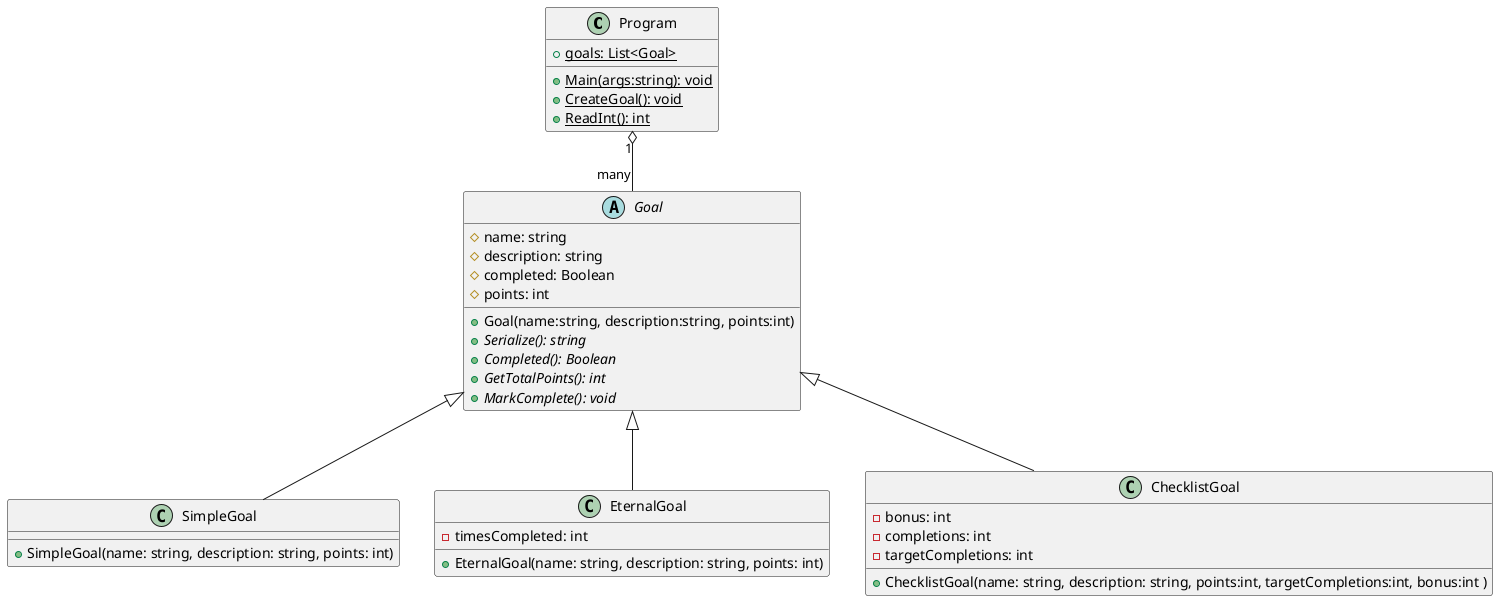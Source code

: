 @startuml Eternal Quest
static class Program {
    +{static} goals: List<Goal>
    +{static} Main(args:string): void
    +{static} CreateGoal(): void
    +{static} ReadInt(): int
}
abstract class Goal {
    #name: string
    #description: string
    #completed: Boolean
    #points: int
    +Goal(name:string, description:string, points:int)
    +{abstract} Serialize(): string
    +{abstract} Completed(): Boolean
    +{abstract} GetTotalPoints(): int
    +{abstract} MarkComplete(): void
}
class SimpleGoal {
    +SimpleGoal(name: string, description: string, points: int)
}
class EternalGoal {
    -timesCompleted: int
    +EternalGoal(name: string, description: string, points: int)
}
class ChecklistGoal {
    -bonus: int
    -completions: int
    -targetCompletions: int
    +ChecklistGoal(name: string, description: string, points:int, targetCompletions:int, bonus:int )

}

Goal <|-- SimpleGoal
Goal <|-- EternalGoal
Goal <|-- ChecklistGoal

Program "1" o-- "many" Goal
